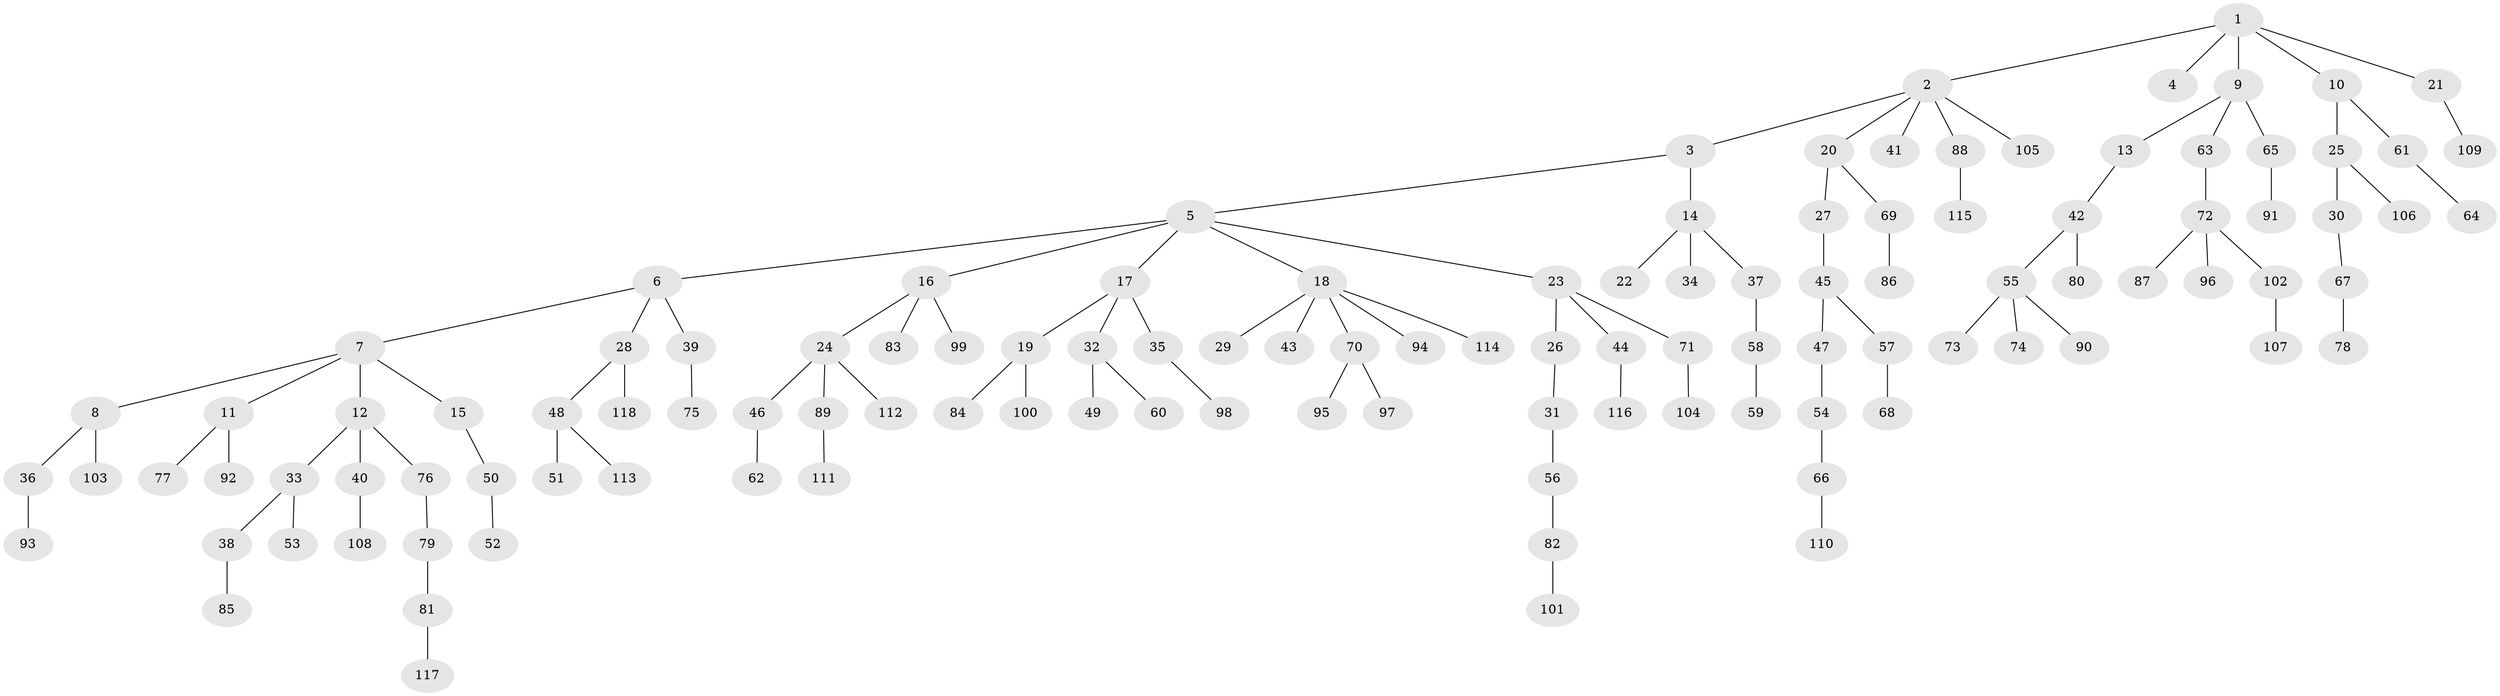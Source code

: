 // coarse degree distribution, {7: 0.038461538461538464, 1: 0.5512820512820513, 8: 0.01282051282051282, 5: 0.038461538461538464, 3: 0.11538461538461539, 2: 0.23076923076923078, 4: 0.01282051282051282}
// Generated by graph-tools (version 1.1) at 2025/52/02/27/25 19:52:10]
// undirected, 118 vertices, 117 edges
graph export_dot {
graph [start="1"]
  node [color=gray90,style=filled];
  1;
  2;
  3;
  4;
  5;
  6;
  7;
  8;
  9;
  10;
  11;
  12;
  13;
  14;
  15;
  16;
  17;
  18;
  19;
  20;
  21;
  22;
  23;
  24;
  25;
  26;
  27;
  28;
  29;
  30;
  31;
  32;
  33;
  34;
  35;
  36;
  37;
  38;
  39;
  40;
  41;
  42;
  43;
  44;
  45;
  46;
  47;
  48;
  49;
  50;
  51;
  52;
  53;
  54;
  55;
  56;
  57;
  58;
  59;
  60;
  61;
  62;
  63;
  64;
  65;
  66;
  67;
  68;
  69;
  70;
  71;
  72;
  73;
  74;
  75;
  76;
  77;
  78;
  79;
  80;
  81;
  82;
  83;
  84;
  85;
  86;
  87;
  88;
  89;
  90;
  91;
  92;
  93;
  94;
  95;
  96;
  97;
  98;
  99;
  100;
  101;
  102;
  103;
  104;
  105;
  106;
  107;
  108;
  109;
  110;
  111;
  112;
  113;
  114;
  115;
  116;
  117;
  118;
  1 -- 2;
  1 -- 4;
  1 -- 9;
  1 -- 10;
  1 -- 21;
  2 -- 3;
  2 -- 20;
  2 -- 41;
  2 -- 88;
  2 -- 105;
  3 -- 5;
  3 -- 14;
  5 -- 6;
  5 -- 16;
  5 -- 17;
  5 -- 18;
  5 -- 23;
  6 -- 7;
  6 -- 28;
  6 -- 39;
  7 -- 8;
  7 -- 11;
  7 -- 12;
  7 -- 15;
  8 -- 36;
  8 -- 103;
  9 -- 13;
  9 -- 63;
  9 -- 65;
  10 -- 25;
  10 -- 61;
  11 -- 77;
  11 -- 92;
  12 -- 33;
  12 -- 40;
  12 -- 76;
  13 -- 42;
  14 -- 22;
  14 -- 34;
  14 -- 37;
  15 -- 50;
  16 -- 24;
  16 -- 83;
  16 -- 99;
  17 -- 19;
  17 -- 32;
  17 -- 35;
  18 -- 29;
  18 -- 43;
  18 -- 70;
  18 -- 94;
  18 -- 114;
  19 -- 84;
  19 -- 100;
  20 -- 27;
  20 -- 69;
  21 -- 109;
  23 -- 26;
  23 -- 44;
  23 -- 71;
  24 -- 46;
  24 -- 89;
  24 -- 112;
  25 -- 30;
  25 -- 106;
  26 -- 31;
  27 -- 45;
  28 -- 48;
  28 -- 118;
  30 -- 67;
  31 -- 56;
  32 -- 49;
  32 -- 60;
  33 -- 38;
  33 -- 53;
  35 -- 98;
  36 -- 93;
  37 -- 58;
  38 -- 85;
  39 -- 75;
  40 -- 108;
  42 -- 55;
  42 -- 80;
  44 -- 116;
  45 -- 47;
  45 -- 57;
  46 -- 62;
  47 -- 54;
  48 -- 51;
  48 -- 113;
  50 -- 52;
  54 -- 66;
  55 -- 73;
  55 -- 74;
  55 -- 90;
  56 -- 82;
  57 -- 68;
  58 -- 59;
  61 -- 64;
  63 -- 72;
  65 -- 91;
  66 -- 110;
  67 -- 78;
  69 -- 86;
  70 -- 95;
  70 -- 97;
  71 -- 104;
  72 -- 87;
  72 -- 96;
  72 -- 102;
  76 -- 79;
  79 -- 81;
  81 -- 117;
  82 -- 101;
  88 -- 115;
  89 -- 111;
  102 -- 107;
}
